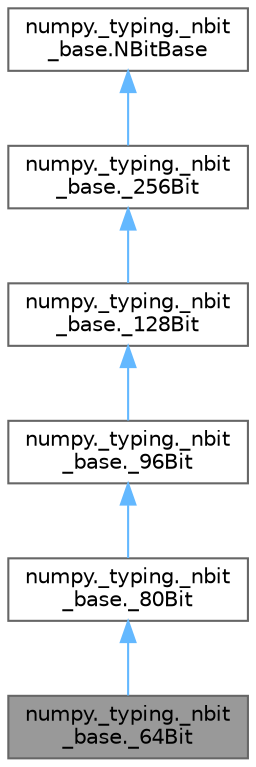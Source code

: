 digraph "numpy._typing._nbit_base._64Bit"
{
 // LATEX_PDF_SIZE
  bgcolor="transparent";
  edge [fontname=Helvetica,fontsize=10,labelfontname=Helvetica,labelfontsize=10];
  node [fontname=Helvetica,fontsize=10,shape=box,height=0.2,width=0.4];
  Node1 [id="Node000001",label="numpy._typing._nbit\l_base._64Bit",height=0.2,width=0.4,color="gray40", fillcolor="grey60", style="filled", fontcolor="black",tooltip=" "];
  Node2 -> Node1 [id="edge6_Node000001_Node000002",dir="back",color="steelblue1",style="solid",tooltip=" "];
  Node2 [id="Node000002",label="numpy._typing._nbit\l_base._80Bit",height=0.2,width=0.4,color="gray40", fillcolor="white", style="filled",URL="$classnumpy_1_1__typing_1_1__nbit__base_1_1__80Bit.html",tooltip=" "];
  Node3 -> Node2 [id="edge7_Node000002_Node000003",dir="back",color="steelblue1",style="solid",tooltip=" "];
  Node3 [id="Node000003",label="numpy._typing._nbit\l_base._96Bit",height=0.2,width=0.4,color="gray40", fillcolor="white", style="filled",URL="$classnumpy_1_1__typing_1_1__nbit__base_1_1__96Bit.html",tooltip=" "];
  Node4 -> Node3 [id="edge8_Node000003_Node000004",dir="back",color="steelblue1",style="solid",tooltip=" "];
  Node4 [id="Node000004",label="numpy._typing._nbit\l_base._128Bit",height=0.2,width=0.4,color="gray40", fillcolor="white", style="filled",URL="$classnumpy_1_1__typing_1_1__nbit__base_1_1__128Bit.html",tooltip=" "];
  Node5 -> Node4 [id="edge9_Node000004_Node000005",dir="back",color="steelblue1",style="solid",tooltip=" "];
  Node5 [id="Node000005",label="numpy._typing._nbit\l_base._256Bit",height=0.2,width=0.4,color="gray40", fillcolor="white", style="filled",URL="$classnumpy_1_1__typing_1_1__nbit__base_1_1__256Bit.html",tooltip=" "];
  Node6 -> Node5 [id="edge10_Node000005_Node000006",dir="back",color="steelblue1",style="solid",tooltip=" "];
  Node6 [id="Node000006",label="numpy._typing._nbit\l_base.NBitBase",height=0.2,width=0.4,color="gray40", fillcolor="white", style="filled",URL="$classnumpy_1_1__typing_1_1__nbit__base_1_1NBitBase.html",tooltip=" "];
}
